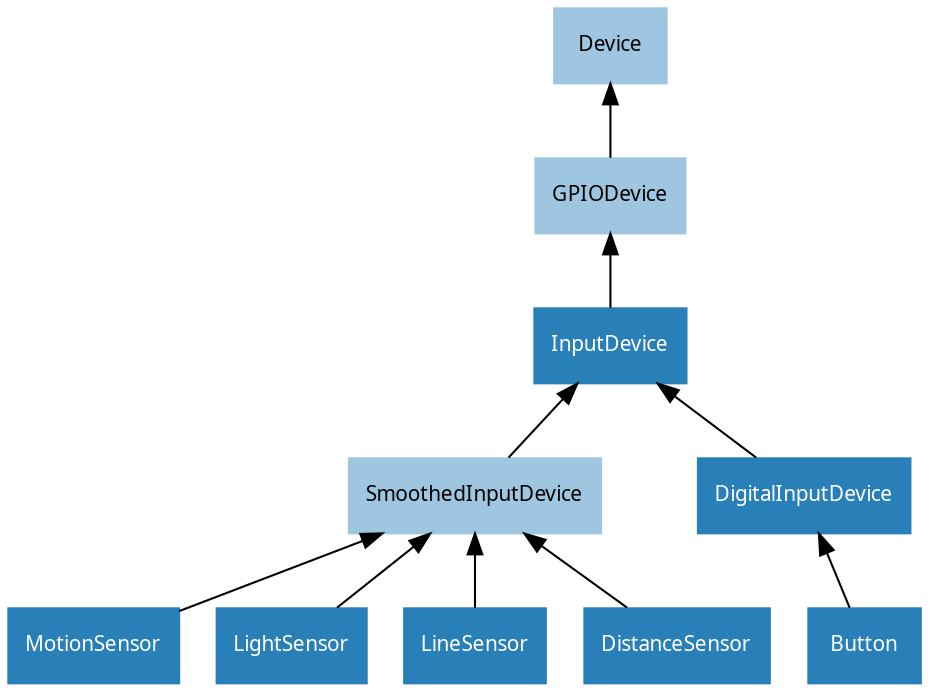 /* vim: set et sw=4 sts=4: */

digraph classes {
    graph [rankdir=BT];
    node [shape=rect, style=filled, fontname=Sans, fontsize=10];
    edge [];

    /* Abstract classes */
    node [color="#9ec6e0", fontcolor="#000000"]
    Device;
    GPIODevice;
    SmoothedInputDevice;

    /* Concrete classes */
    node [color="#2980b9", fontcolor="#ffffff"];

    GPIODevice->Device;
    InputDevice->GPIODevice;
    DigitalInputDevice->InputDevice;
    SmoothedInputDevice->InputDevice;
    Button->DigitalInputDevice;
    MotionSensor->SmoothedInputDevice;
    LightSensor->SmoothedInputDevice;
    LineSensor->SmoothedInputDevice;
    DistanceSensor->SmoothedInputDevice;
}

